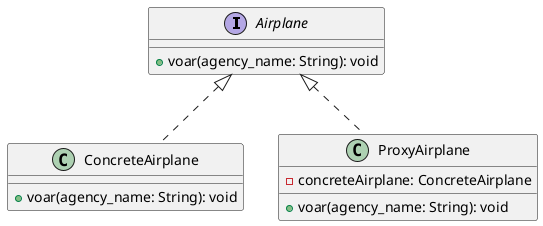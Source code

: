 @startuml

interface Airplane {
  + voar(agency_name: String): void
}

class ConcreteAirplane implements Airplane{
  + voar(agency_name: String): void
}

class ProxyAirplane implements Airplane{
  - concreteAirplane: ConcreteAirplane
  + voar(agency_name: String): void
}

@enduml
